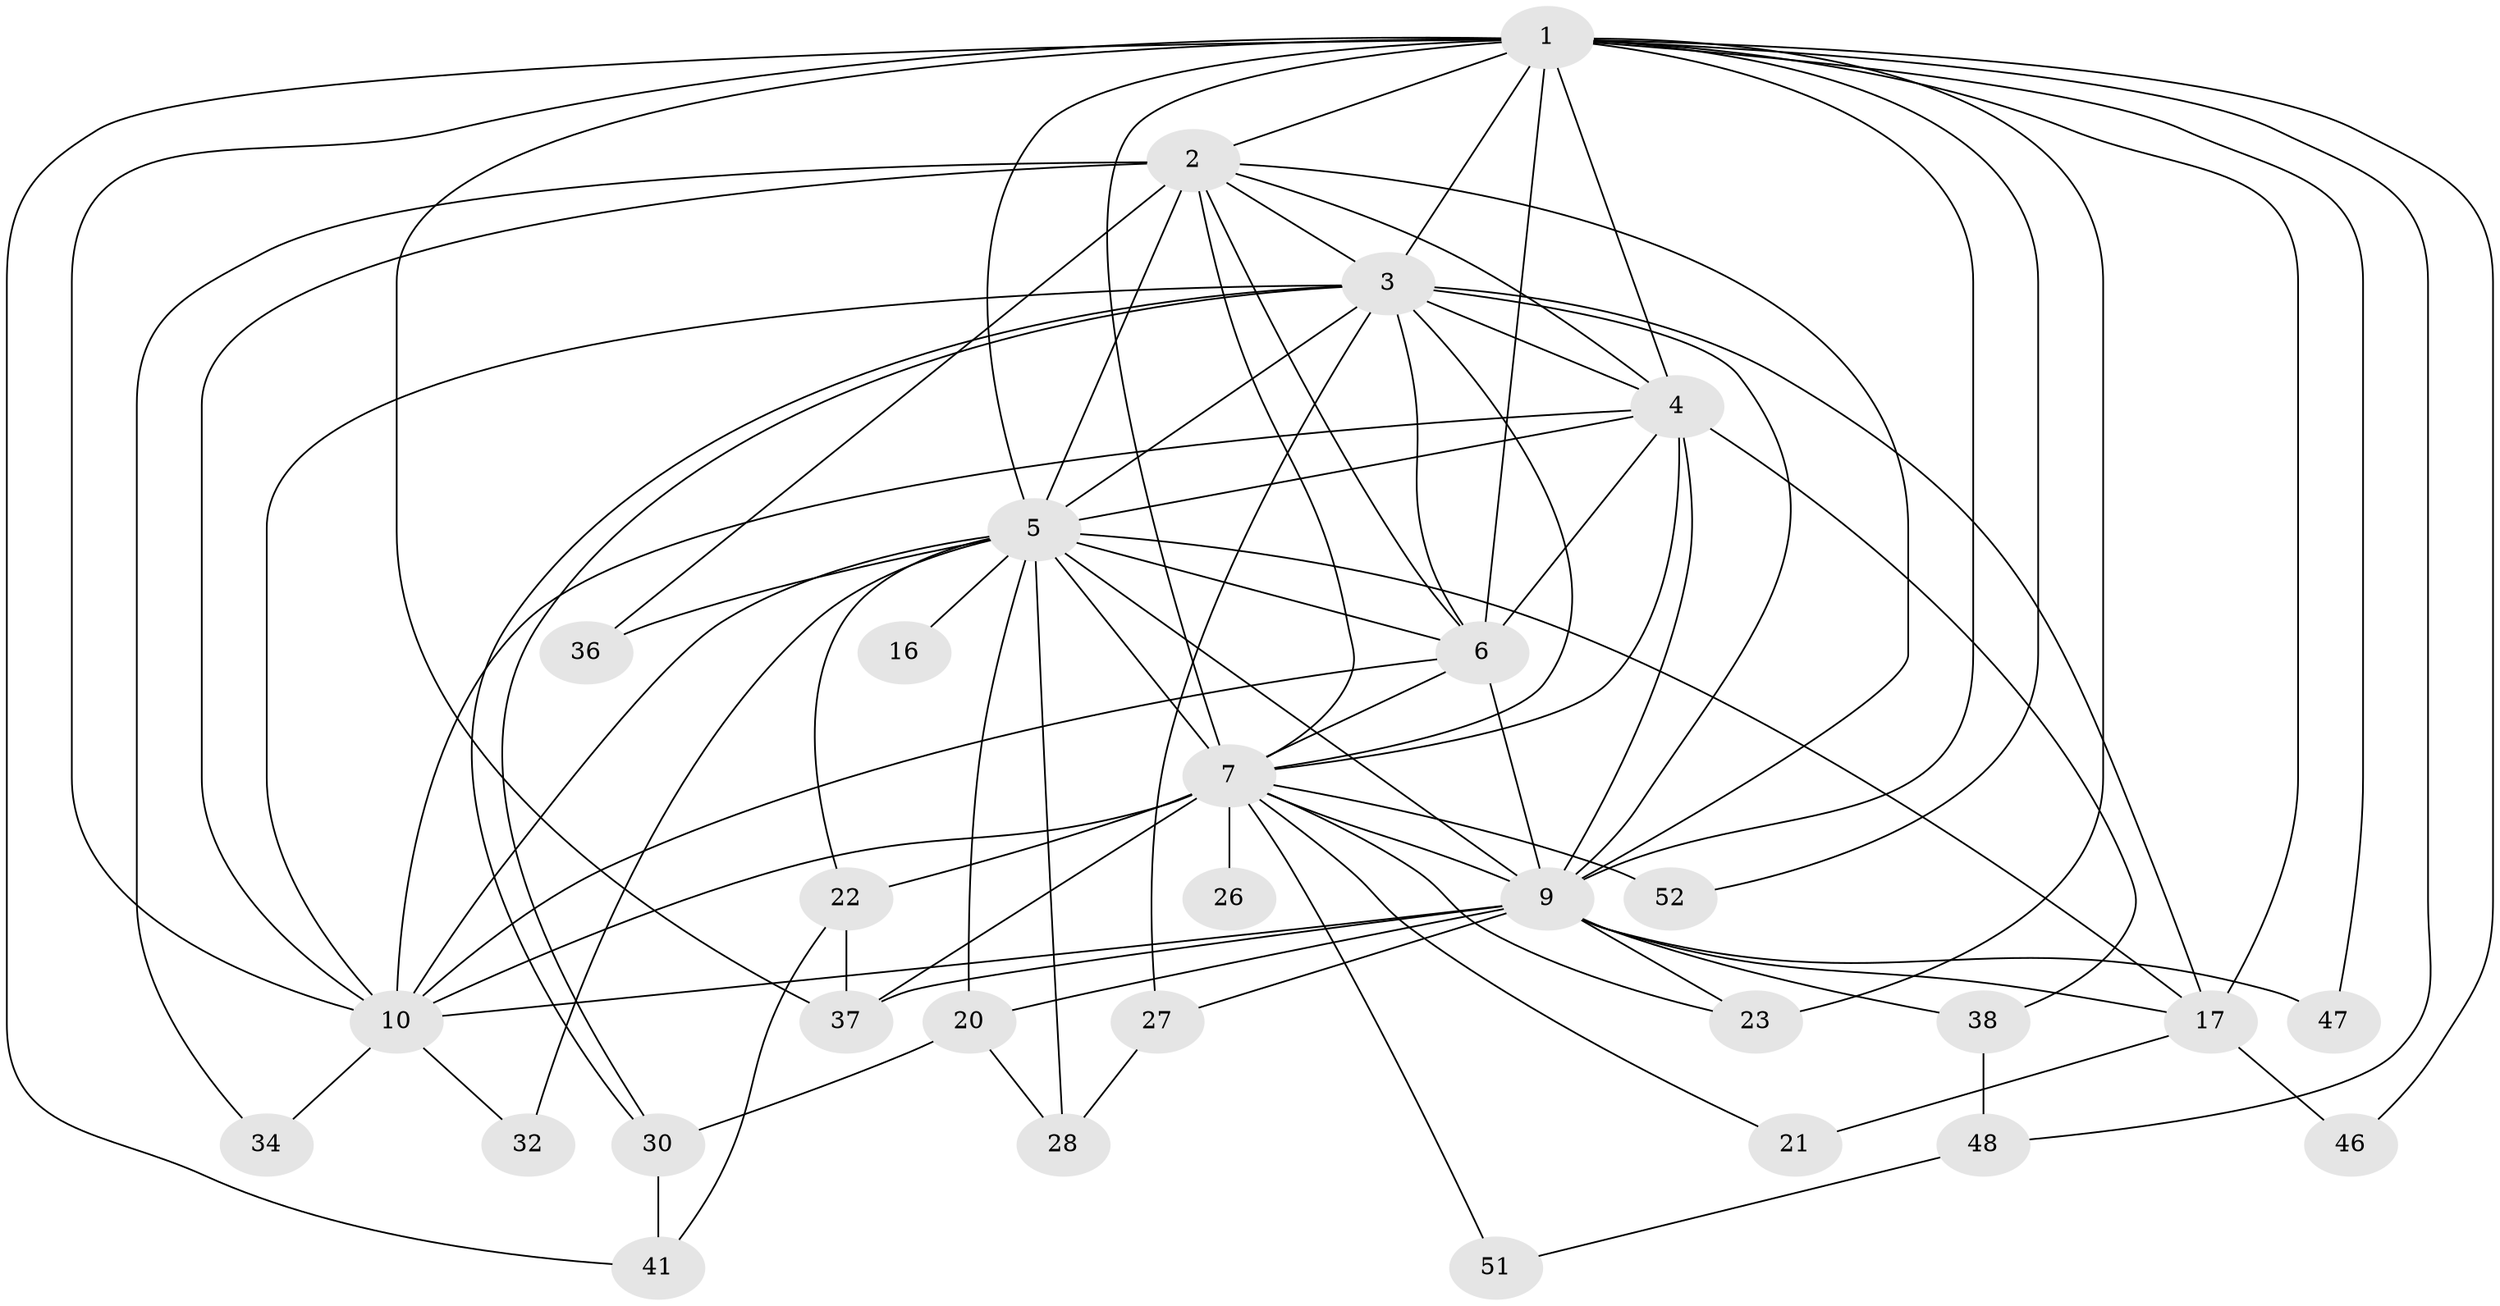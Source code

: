 // original degree distribution, {20: 0.03278688524590164, 14: 0.01639344262295082, 19: 0.01639344262295082, 11: 0.06557377049180328, 25: 0.01639344262295082, 15: 0.01639344262295082, 3: 0.2786885245901639, 2: 0.4262295081967213, 5: 0.03278688524590164, 4: 0.09836065573770492}
// Generated by graph-tools (version 1.1) at 2025/13/03/09/25 04:13:57]
// undirected, 30 vertices, 84 edges
graph export_dot {
graph [start="1"]
  node [color=gray90,style=filled];
  1 [super="+24"];
  2;
  3;
  4 [super="+13"];
  5 [super="+29+11+40+15+31+49"];
  6;
  7 [super="+19+8"];
  9 [super="+18+54+12+55+57+14"];
  10;
  16;
  17 [super="+39+42"];
  20 [super="+53"];
  21;
  22;
  23 [super="+25"];
  26;
  27;
  28 [super="+44"];
  30;
  32;
  34;
  36;
  37;
  38;
  41 [super="+50"];
  46;
  47;
  48;
  51;
  52;
  1 -- 2;
  1 -- 3 [weight=3];
  1 -- 4;
  1 -- 5 [weight=2];
  1 -- 6;
  1 -- 7 [weight=2];
  1 -- 9 [weight=2];
  1 -- 10;
  1 -- 23 [weight=2];
  1 -- 37;
  1 -- 46;
  1 -- 47 [weight=2];
  1 -- 48;
  1 -- 17;
  1 -- 41;
  1 -- 52;
  2 -- 3;
  2 -- 4;
  2 -- 5 [weight=3];
  2 -- 6;
  2 -- 7 [weight=3];
  2 -- 9;
  2 -- 10;
  2 -- 34;
  2 -- 36;
  3 -- 4 [weight=2];
  3 -- 5 [weight=3];
  3 -- 6;
  3 -- 7 [weight=2];
  3 -- 9;
  3 -- 10;
  3 -- 17 [weight=2];
  3 -- 27;
  3 -- 30;
  3 -- 30;
  4 -- 5;
  4 -- 6;
  4 -- 7 [weight=2];
  4 -- 9;
  4 -- 10;
  4 -- 38;
  5 -- 6;
  5 -- 7 [weight=4];
  5 -- 9 [weight=6];
  5 -- 10;
  5 -- 16 [weight=2];
  5 -- 17;
  5 -- 20;
  5 -- 22;
  5 -- 32;
  5 -- 36;
  5 -- 28;
  6 -- 7 [weight=3];
  6 -- 9 [weight=2];
  6 -- 10;
  7 -- 9 [weight=2];
  7 -- 10 [weight=2];
  7 -- 21;
  7 -- 26 [weight=2];
  7 -- 51;
  7 -- 37;
  7 -- 52;
  7 -- 22;
  7 -- 23;
  9 -- 10;
  9 -- 23;
  9 -- 27;
  9 -- 20;
  9 -- 37;
  9 -- 17;
  9 -- 38;
  9 -- 47;
  10 -- 32;
  10 -- 34;
  17 -- 21;
  17 -- 46;
  20 -- 28;
  20 -- 30;
  22 -- 37;
  22 -- 41;
  27 -- 28;
  30 -- 41;
  38 -- 48;
  48 -- 51;
}
